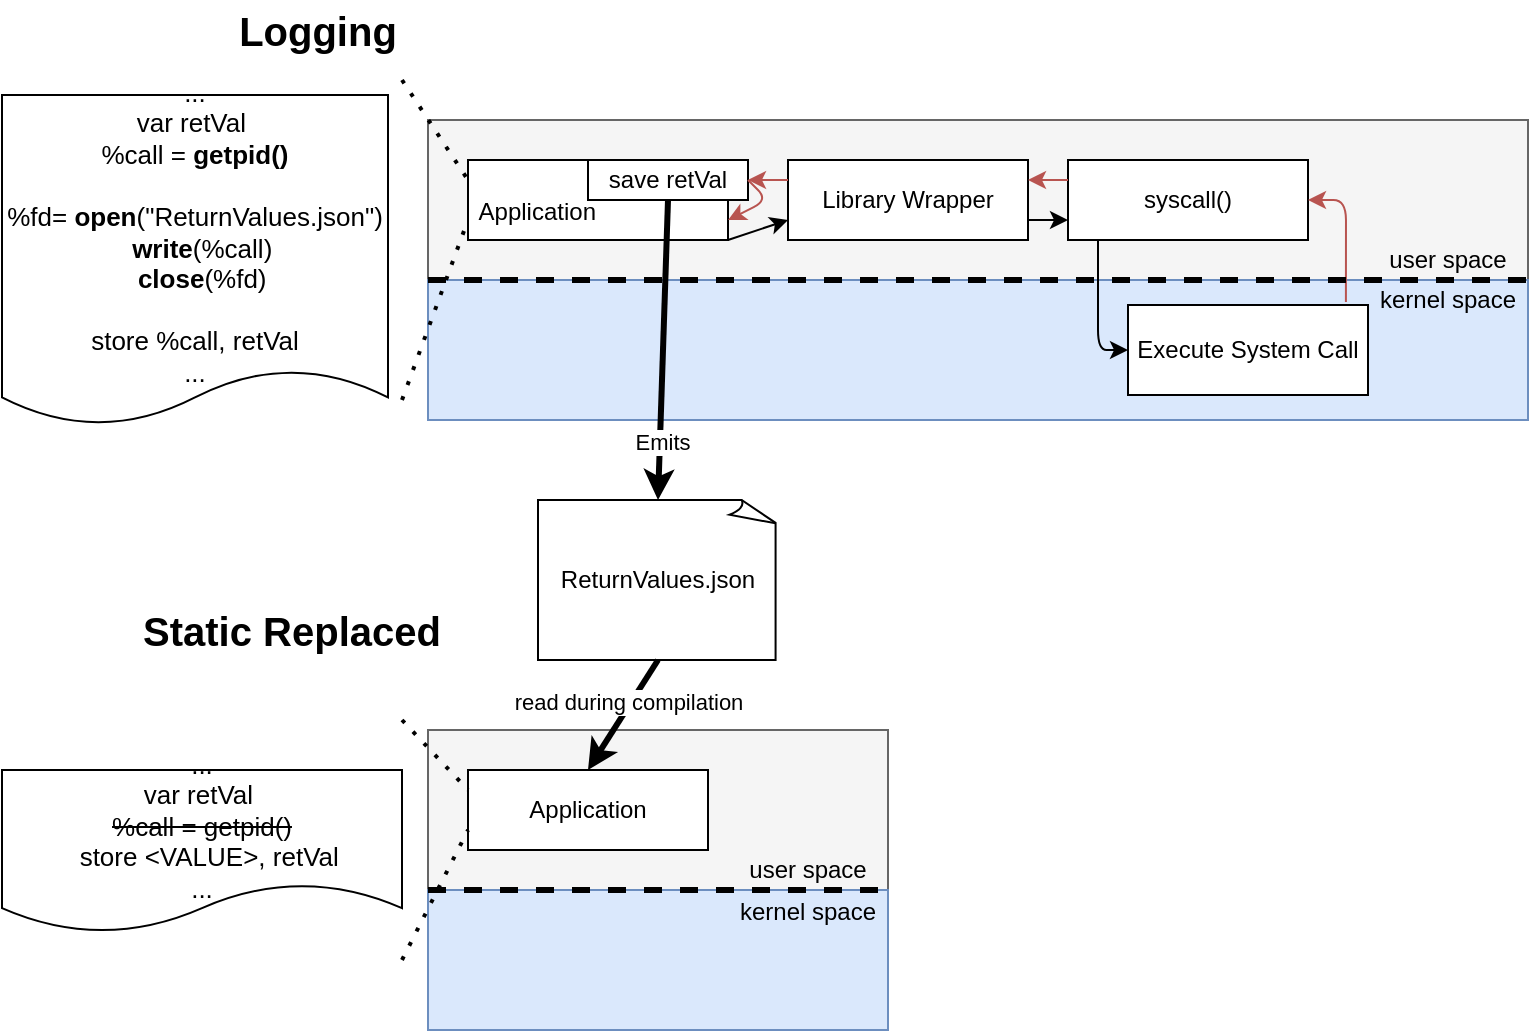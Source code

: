 <mxfile version="14.4.3" type="device"><diagram id="7i4UZxQGW8gdh24w9F4W" name="Seite-1"><mxGraphModel dx="1745" dy="1392" grid="1" gridSize="10" guides="1" tooltips="1" connect="1" arrows="1" fold="1" page="1" pageScale="1" pageWidth="827" pageHeight="1169" math="0" shadow="0"><root><mxCell id="0"/><mxCell id="1" parent="0"/><mxCell id="O2-NEo6nM8xTw6o5n7K1-18" value="" style="rounded=0;whiteSpace=wrap;html=1;fillColor=#f5f5f5;strokeColor=#666666;fontColor=#333333;" vertex="1" parent="1"><mxGeometry x="-614" y="60" width="550" height="80" as="geometry"/></mxCell><mxCell id="O2-NEo6nM8xTw6o5n7K1-20" value="&lt;p style=&quot;line-height: 120%&quot;&gt;Application&lt;/p&gt;" style="rounded=0;whiteSpace=wrap;html=1;align=right;verticalAlign=middle;labelPosition=left;verticalLabelPosition=middle;spacing=-64;spacingTop=12;" vertex="1" parent="1"><mxGeometry x="-594" y="80" width="130" height="40" as="geometry"/></mxCell><mxCell id="O2-NEo6nM8xTw6o5n7K1-21" style="edgeStyle=orthogonalEdgeStyle;rounded=0;orthogonalLoop=1;jettySize=auto;html=1;exitX=0.5;exitY=1;exitDx=0;exitDy=0;" edge="1" parent="1" source="O2-NEo6nM8xTw6o5n7K1-18" target="O2-NEo6nM8xTw6o5n7K1-18"><mxGeometry relative="1" as="geometry"/></mxCell><mxCell id="O2-NEo6nM8xTw6o5n7K1-22" value="" style="rounded=0;whiteSpace=wrap;html=1;fillColor=#dae8fc;strokeColor=#6c8ebf;" vertex="1" parent="1"><mxGeometry x="-614" y="140" width="550" height="70" as="geometry"/></mxCell><mxCell id="O2-NEo6nM8xTw6o5n7K1-23" value="Library Wrapper" style="rounded=0;whiteSpace=wrap;html=1;" vertex="1" parent="1"><mxGeometry x="-434" y="80" width="120" height="40" as="geometry"/></mxCell><mxCell id="O2-NEo6nM8xTw6o5n7K1-24" value="syscall()" style="rounded=0;whiteSpace=wrap;html=1;" vertex="1" parent="1"><mxGeometry x="-294" y="80" width="120" height="40" as="geometry"/></mxCell><mxCell id="O2-NEo6nM8xTw6o5n7K1-25" value="user space" style="text;html=1;strokeColor=none;fillColor=none;align=center;verticalAlign=middle;whiteSpace=wrap;rounded=0;" vertex="1" parent="1"><mxGeometry x="-144" y="120" width="80" height="20" as="geometry"/></mxCell><mxCell id="O2-NEo6nM8xTw6o5n7K1-26" value="kernel space" style="text;html=1;strokeColor=none;fillColor=none;align=center;verticalAlign=middle;whiteSpace=wrap;rounded=0;" vertex="1" parent="1"><mxGeometry x="-144" y="140" width="80" height="20" as="geometry"/></mxCell><mxCell id="O2-NEo6nM8xTw6o5n7K1-27" value="" style="endArrow=classic;html=1;entryX=0;entryY=0.75;entryDx=0;entryDy=0;exitX=1;exitY=1;exitDx=0;exitDy=0;" edge="1" parent="1" source="O2-NEo6nM8xTw6o5n7K1-20" target="O2-NEo6nM8xTw6o5n7K1-23"><mxGeometry width="50" height="50" relative="1" as="geometry"><mxPoint x="-284" y="510" as="sourcePoint"/><mxPoint x="-234" y="460" as="targetPoint"/></mxGeometry></mxCell><mxCell id="O2-NEo6nM8xTw6o5n7K1-28" value="" style="endArrow=classic;html=1;entryX=0;entryY=0.75;entryDx=0;entryDy=0;exitX=1;exitY=0.75;exitDx=0;exitDy=0;" edge="1" parent="1" source="O2-NEo6nM8xTw6o5n7K1-23" target="O2-NEo6nM8xTw6o5n7K1-24"><mxGeometry width="50" height="50" relative="1" as="geometry"><mxPoint x="-464" y="120" as="sourcePoint"/><mxPoint x="-414" y="120" as="targetPoint"/></mxGeometry></mxCell><mxCell id="O2-NEo6nM8xTw6o5n7K1-29" value="Execute System Call" style="rounded=0;whiteSpace=wrap;html=1;" vertex="1" parent="1"><mxGeometry x="-264" y="152.5" width="120" height="45" as="geometry"/></mxCell><mxCell id="O2-NEo6nM8xTw6o5n7K1-30" value="" style="endArrow=classic;html=1;entryX=0;entryY=0.5;entryDx=0;entryDy=0;exitX=0.125;exitY=1;exitDx=0;exitDy=0;exitPerimeter=0;" edge="1" parent="1" source="O2-NEo6nM8xTw6o5n7K1-24" target="O2-NEo6nM8xTw6o5n7K1-29"><mxGeometry width="50" height="50" relative="1" as="geometry"><mxPoint x="-284" y="510" as="sourcePoint"/><mxPoint x="-234" y="460" as="targetPoint"/><Array as="points"><mxPoint x="-279" y="175"/></Array></mxGeometry></mxCell><mxCell id="O2-NEo6nM8xTw6o5n7K1-31" value="" style="endArrow=classic;html=1;fillColor=#f8cecc;strokeColor=#b85450;entryX=1;entryY=0.5;entryDx=0;entryDy=0;exitX=0.908;exitY=-0.033;exitDx=0;exitDy=0;exitPerimeter=0;" edge="1" parent="1" source="O2-NEo6nM8xTw6o5n7K1-29" target="O2-NEo6nM8xTw6o5n7K1-24"><mxGeometry width="50" height="50" relative="1" as="geometry"><mxPoint x="-284" y="510" as="sourcePoint"/><mxPoint x="-234" y="460" as="targetPoint"/><Array as="points"><mxPoint x="-155" y="100"/></Array></mxGeometry></mxCell><mxCell id="O2-NEo6nM8xTw6o5n7K1-32" value="" style="endArrow=classic;html=1;fillColor=#f8cecc;strokeColor=#b85450;entryX=1;entryY=0.25;entryDx=0;entryDy=0;exitX=0;exitY=0.25;exitDx=0;exitDy=0;" edge="1" parent="1" source="O2-NEo6nM8xTw6o5n7K1-24" target="O2-NEo6nM8xTw6o5n7K1-23"><mxGeometry width="50" height="50" relative="1" as="geometry"><mxPoint x="-284" y="510" as="sourcePoint"/><mxPoint x="-234" y="460" as="targetPoint"/></mxGeometry></mxCell><mxCell id="O2-NEo6nM8xTw6o5n7K1-33" value="" style="endArrow=classic;html=1;fillColor=#f8cecc;strokeColor=#b85450;entryX=1;entryY=0.5;entryDx=0;entryDy=0;exitX=0;exitY=0.25;exitDx=0;exitDy=0;" edge="1" parent="1" source="O2-NEo6nM8xTw6o5n7K1-23" target="O2-NEo6nM8xTw6o5n7K1-37"><mxGeometry width="50" height="50" relative="1" as="geometry"><mxPoint x="-244" y="100" as="sourcePoint"/><mxPoint x="-294" y="100" as="targetPoint"/></mxGeometry></mxCell><mxCell id="O2-NEo6nM8xTw6o5n7K1-36" value="" style="endArrow=none;dashed=1;html=1;entryX=1;entryY=0;entryDx=0;entryDy=0;exitX=0;exitY=0;exitDx=0;exitDy=0;shadow=0;strokeWidth=3;" edge="1" parent="1" source="O2-NEo6nM8xTw6o5n7K1-22" target="O2-NEo6nM8xTw6o5n7K1-22"><mxGeometry width="50" height="50" relative="1" as="geometry"><mxPoint x="-604.0" y="-10" as="sourcePoint"/><mxPoint x="16" y="-10" as="targetPoint"/></mxGeometry></mxCell><mxCell id="O2-NEo6nM8xTw6o5n7K1-37" value="&lt;font style=&quot;font-size: 12px&quot;&gt;save retVal&lt;/font&gt;" style="rounded=0;whiteSpace=wrap;html=1;" vertex="1" parent="1"><mxGeometry x="-534" y="80" width="80" height="20" as="geometry"/></mxCell><mxCell id="O2-NEo6nM8xTw6o5n7K1-38" value="" style="endArrow=classic;html=1;fillColor=#f8cecc;strokeColor=#b85450;exitX=1;exitY=0.5;exitDx=0;exitDy=0;" edge="1" parent="1" source="O2-NEo6nM8xTw6o5n7K1-37"><mxGeometry width="50" height="50" relative="1" as="geometry"><mxPoint x="-414" y="100" as="sourcePoint"/><mxPoint x="-464" y="110" as="targetPoint"/><Array as="points"><mxPoint x="-444" y="100"/></Array></mxGeometry></mxCell><mxCell id="O2-NEo6nM8xTw6o5n7K1-39" value="" style="endArrow=classic;html=1;shadow=0;strokeWidth=3;exitX=0.5;exitY=1;exitDx=0;exitDy=0;entryX=0.5;entryY=0;entryDx=0;entryDy=0;entryPerimeter=0;" edge="1" parent="1" source="O2-NEo6nM8xTw6o5n7K1-37" target="O2-NEo6nM8xTw6o5n7K1-41"><mxGeometry width="50" height="50" relative="1" as="geometry"><mxPoint x="-204" y="330" as="sourcePoint"/><mxPoint x="-494" y="290" as="targetPoint"/></mxGeometry></mxCell><mxCell id="O2-NEo6nM8xTw6o5n7K1-40" value="Emits" style="edgeLabel;html=1;align=center;verticalAlign=middle;resizable=0;points=[];" vertex="1" connectable="0" parent="O2-NEo6nM8xTw6o5n7K1-39"><mxGeometry x="0.484" relative="1" as="geometry"><mxPoint y="9" as="offset"/></mxGeometry></mxCell><mxCell id="O2-NEo6nM8xTw6o5n7K1-41" value="ReturnValues.json" style="whiteSpace=wrap;html=1;shape=mxgraph.basic.document" vertex="1" parent="1"><mxGeometry x="-559" y="250" width="120" height="80" as="geometry"/></mxCell><mxCell id="O2-NEo6nM8xTw6o5n7K1-44" value="" style="rounded=0;whiteSpace=wrap;html=1;fillColor=#f5f5f5;strokeColor=#666666;fontColor=#333333;" vertex="1" parent="1"><mxGeometry x="-614" y="365" width="230" height="80" as="geometry"/></mxCell><mxCell id="O2-NEo6nM8xTw6o5n7K1-46" value="Application" style="rounded=0;whiteSpace=wrap;html=1;" vertex="1" parent="1"><mxGeometry x="-594" y="385" width="120" height="40" as="geometry"/></mxCell><mxCell id="O2-NEo6nM8xTw6o5n7K1-47" style="edgeStyle=orthogonalEdgeStyle;rounded=0;orthogonalLoop=1;jettySize=auto;html=1;exitX=0.5;exitY=1;exitDx=0;exitDy=0;" edge="1" parent="1" source="O2-NEo6nM8xTw6o5n7K1-44" target="O2-NEo6nM8xTw6o5n7K1-44"><mxGeometry relative="1" as="geometry"/></mxCell><mxCell id="O2-NEo6nM8xTw6o5n7K1-48" value="" style="rounded=0;whiteSpace=wrap;html=1;fillColor=#dae8fc;strokeColor=#6c8ebf;" vertex="1" parent="1"><mxGeometry x="-614" y="445" width="230" height="70" as="geometry"/></mxCell><mxCell id="O2-NEo6nM8xTw6o5n7K1-51" value="user space" style="text;html=1;strokeColor=none;fillColor=none;align=center;verticalAlign=middle;whiteSpace=wrap;rounded=0;" vertex="1" parent="1"><mxGeometry x="-464" y="425" width="80" height="20" as="geometry"/></mxCell><mxCell id="O2-NEo6nM8xTw6o5n7K1-52" value="kernel space" style="text;html=1;strokeColor=none;fillColor=none;align=center;verticalAlign=middle;whiteSpace=wrap;rounded=0;" vertex="1" parent="1"><mxGeometry x="-464" y="446.25" width="80" height="20" as="geometry"/></mxCell><mxCell id="O2-NEo6nM8xTw6o5n7K1-60" value="" style="endArrow=none;dashed=1;html=1;entryX=1;entryY=0;entryDx=0;entryDy=0;exitX=0;exitY=0;exitDx=0;exitDy=0;shadow=0;strokeWidth=3;" edge="1" parent="1" source="O2-NEo6nM8xTw6o5n7K1-48" target="O2-NEo6nM8xTw6o5n7K1-48"><mxGeometry width="50" height="50" relative="1" as="geometry"><mxPoint x="-404" y="815" as="sourcePoint"/><mxPoint x="-354" y="765" as="targetPoint"/></mxGeometry></mxCell><mxCell id="O2-NEo6nM8xTw6o5n7K1-61" value="" style="endArrow=classic;html=1;shadow=0;strokeWidth=3;exitX=0.5;exitY=1;exitDx=0;exitDy=0;entryX=0.5;entryY=0;entryDx=0;entryDy=0;exitPerimeter=0;" edge="1" parent="1" source="O2-NEo6nM8xTw6o5n7K1-41" target="O2-NEo6nM8xTw6o5n7K1-46"><mxGeometry width="50" height="50" relative="1" as="geometry"><mxPoint x="-484" y="110" as="sourcePoint"/><mxPoint x="-474" y="260" as="targetPoint"/></mxGeometry></mxCell><mxCell id="O2-NEo6nM8xTw6o5n7K1-62" value="read during compilation" style="edgeLabel;html=1;align=center;verticalAlign=middle;resizable=0;points=[];" vertex="1" connectable="0" parent="O2-NEo6nM8xTw6o5n7K1-61"><mxGeometry x="0.484" relative="1" as="geometry"><mxPoint x="10.89" y="-20.5" as="offset"/></mxGeometry></mxCell><mxCell id="O2-NEo6nM8xTw6o5n7K1-66" value="" style="endArrow=none;dashed=1;html=1;dashPattern=1 3;strokeWidth=2;shadow=0;entryX=0;entryY=0.25;entryDx=0;entryDy=0;" edge="1" parent="1" target="O2-NEo6nM8xTw6o5n7K1-20"><mxGeometry width="50" height="50" relative="1" as="geometry"><mxPoint x="-627" y="40" as="sourcePoint"/><mxPoint x="-584" y="-60" as="targetPoint"/></mxGeometry></mxCell><mxCell id="O2-NEo6nM8xTw6o5n7K1-67" value="" style="endArrow=none;dashed=1;html=1;dashPattern=1 3;strokeWidth=2;shadow=0;entryX=0;entryY=0.75;entryDx=0;entryDy=0;" edge="1" parent="1" target="O2-NEo6nM8xTw6o5n7K1-20"><mxGeometry width="50" height="50" relative="1" as="geometry"><mxPoint x="-627" y="200" as="sourcePoint"/><mxPoint x="-584" y="-40" as="targetPoint"/></mxGeometry></mxCell><mxCell id="O2-NEo6nM8xTw6o5n7K1-68" value="" style="endArrow=none;dashed=1;html=1;dashPattern=1 3;strokeWidth=2;shadow=0;entryX=0;entryY=0.25;entryDx=0;entryDy=0;" edge="1" parent="1" target="O2-NEo6nM8xTw6o5n7K1-46"><mxGeometry width="50" height="50" relative="1" as="geometry"><mxPoint x="-627" y="360" as="sourcePoint"/><mxPoint x="-584" y="70" as="targetPoint"/></mxGeometry></mxCell><mxCell id="O2-NEo6nM8xTw6o5n7K1-70" value="" style="endArrow=none;dashed=1;html=1;dashPattern=1 3;strokeWidth=2;shadow=0;entryX=0;entryY=0.75;entryDx=0;entryDy=0;" edge="1" parent="1" target="O2-NEo6nM8xTw6o5n7K1-46"><mxGeometry width="50" height="50" relative="1" as="geometry"><mxPoint x="-627" y="480" as="sourcePoint"/><mxPoint x="-584" y="90" as="targetPoint"/></mxGeometry></mxCell><mxCell id="O2-NEo6nM8xTw6o5n7K1-72" value="&lt;div style=&quot;font-size: 13px&quot;&gt;&lt;font style=&quot;font-size: 13px&quot;&gt;...&lt;/font&gt;&lt;/div&gt;&lt;div style=&quot;font-size: 13px&quot;&gt;&lt;div&gt;&lt;font style=&quot;font-size: 13px&quot;&gt;var retVal&amp;nbsp;&lt;/font&gt;&lt;/div&gt;&lt;div&gt;&lt;font style=&quot;font-size: 13px&quot;&gt;%call =&amp;nbsp;&lt;b&gt;getpid()&lt;/b&gt;&lt;/font&gt;&lt;/div&gt;&lt;/div&gt;&lt;div style=&quot;font-size: 13px&quot;&gt;&lt;b&gt;&lt;font style=&quot;font-size: 13px&quot;&gt;&lt;br&gt;&lt;/font&gt;&lt;/b&gt;&lt;/div&gt;&lt;div style=&quot;font-size: 13px&quot;&gt;&lt;div&gt;&lt;font style=&quot;font-size: 13px&quot;&gt;%fd= &lt;b&gt;open&lt;/b&gt;(&quot;ReturnValues.json&quot;)&lt;/font&gt;&lt;/div&gt;&lt;div&gt;&lt;font style=&quot;font-size: 13px&quot;&gt;&amp;nbsp;&lt;b&gt;&amp;nbsp;write&lt;/b&gt;(%call)&lt;/font&gt;&lt;/div&gt;&lt;div&gt;&lt;font style=&quot;font-size: 13px&quot;&gt;&amp;nbsp; &lt;b&gt;close&lt;/b&gt;(%fd)&lt;/font&gt;&lt;/div&gt;&lt;/div&gt;&lt;div style=&quot;font-size: 13px&quot;&gt;&lt;font style=&quot;font-size: 13px&quot;&gt;&amp;nbsp;&amp;nbsp;&lt;/font&gt;&lt;/div&gt;&lt;font style=&quot;font-size: 13px&quot;&gt;store %call, retVal&lt;/font&gt;&lt;div style=&quot;font-size: 13px&quot;&gt;&lt;font style=&quot;font-size: 13px&quot;&gt;...&lt;/font&gt;&lt;/div&gt;" style="shape=document;whiteSpace=wrap;html=1;boundedLbl=1;size=0.167;" vertex="1" parent="1"><mxGeometry x="-827" y="47.5" width="193" height="165" as="geometry"/></mxCell><mxCell id="O2-NEo6nM8xTw6o5n7K1-73" value="&lt;div style=&quot;font-size: 13px&quot;&gt;&lt;font style=&quot;font-size: 13px&quot;&gt;...&lt;/font&gt;&lt;/div&gt;&lt;div style=&quot;font-size: 13px&quot;&gt;&lt;div&gt;&lt;font style=&quot;font-size: 13px&quot;&gt;var retVal&amp;nbsp;&lt;/font&gt;&lt;/div&gt;&lt;div&gt;&lt;strike&gt;&lt;font style=&quot;font-size: 13px&quot;&gt;%call = getpid()&lt;/font&gt;&lt;/strike&gt;&lt;/div&gt;&lt;div&gt;&lt;font style=&quot;font-size: 13px&quot;&gt;&amp;nbsp; store &amp;lt;VALUE&amp;gt;, retVal&lt;/font&gt;&lt;/div&gt;&lt;/div&gt;&lt;div style=&quot;font-size: 13px&quot;&gt;&lt;font style=&quot;font-size: 13px&quot;&gt;...&lt;/font&gt;&lt;/div&gt;" style="shape=document;whiteSpace=wrap;html=1;boundedLbl=1;" vertex="1" parent="1"><mxGeometry x="-827" y="385" width="200" height="81.25" as="geometry"/></mxCell><mxCell id="O2-NEo6nM8xTw6o5n7K1-75" value="&lt;font style=&quot;font-size: 20px&quot;&gt;Logging&lt;/font&gt;" style="text;html=1;strokeColor=none;fillColor=none;align=center;verticalAlign=middle;whiteSpace=wrap;rounded=0;fontStyle=1;fontSize=20;" vertex="1" parent="1"><mxGeometry x="-724" width="110" height="30" as="geometry"/></mxCell><mxCell id="O2-NEo6nM8xTw6o5n7K1-76" value="&lt;font style=&quot;font-size: 20px&quot;&gt;Static Replaced&lt;/font&gt;" style="text;html=1;strokeColor=none;fillColor=none;align=center;verticalAlign=middle;whiteSpace=wrap;rounded=0;fontStyle=1;fontSize=20;" vertex="1" parent="1"><mxGeometry x="-767" y="300" width="170" height="30" as="geometry"/></mxCell></root></mxGraphModel></diagram></mxfile>
